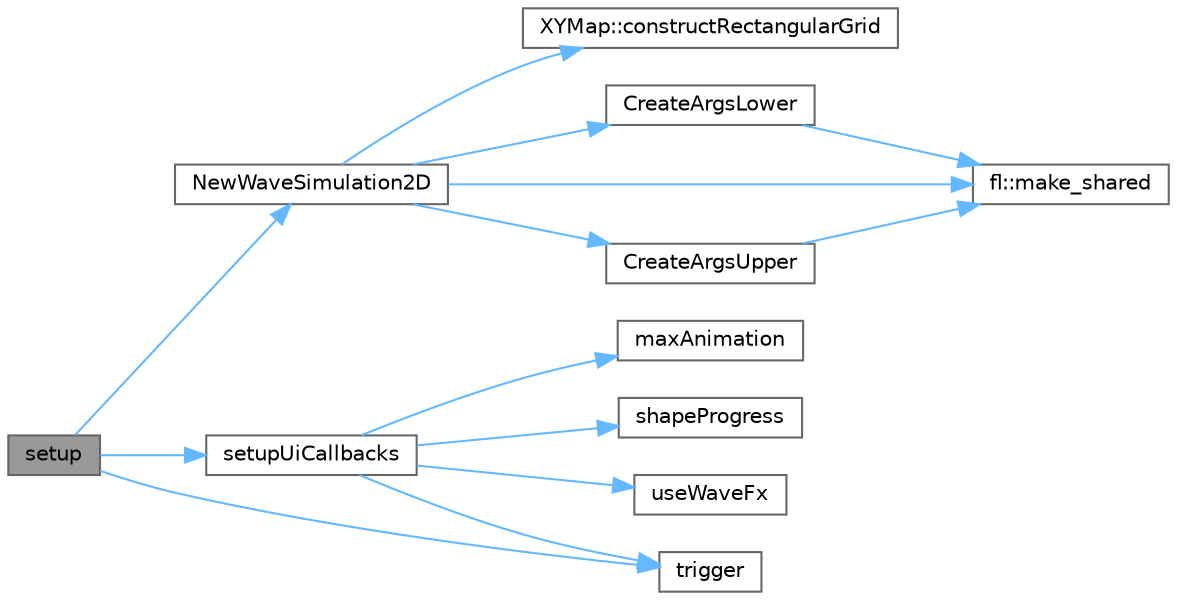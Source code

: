 digraph "setup"
{
 // INTERACTIVE_SVG=YES
 // LATEX_PDF_SIZE
  bgcolor="transparent";
  edge [fontname=Helvetica,fontsize=10,labelfontname=Helvetica,labelfontsize=10];
  node [fontname=Helvetica,fontsize=10,shape=box,height=0.2,width=0.4];
  rankdir="LR";
  Node1 [id="Node000001",label="setup",height=0.2,width=0.4,color="gray40", fillcolor="grey60", style="filled", fontcolor="black",tooltip=" "];
  Node1 -> Node2 [id="edge1_Node000001_Node000002",color="steelblue1",style="solid",tooltip=" "];
  Node2 [id="Node000002",label="NewWaveSimulation2D",height=0.2,width=0.4,color="grey40", fillcolor="white", style="filled",URL="$de/d3f/examples_2_downscale_2src_2wave_8cpp_a5b3bc4e56862b14d85eb4d03a0c81b44.html#a5b3bc4e56862b14d85eb4d03a0c81b44",tooltip=" "];
  Node2 -> Node3 [id="edge2_Node000002_Node000003",color="steelblue1",style="solid",tooltip=" "];
  Node3 [id="Node000003",label="XYMap::constructRectangularGrid",height=0.2,width=0.4,color="grey40", fillcolor="white", style="filled",URL="$d7/de6/class_x_y_map_a6faeccfa39121c788943e3dc1ae6507c.html#a6faeccfa39121c788943e3dc1ae6507c",tooltip=" "];
  Node2 -> Node4 [id="edge3_Node000002_Node000004",color="steelblue1",style="solid",tooltip=" "];
  Node4 [id="Node000004",label="CreateArgsLower",height=0.2,width=0.4,color="grey40", fillcolor="white", style="filled",URL="$de/d3f/examples_2_downscale_2src_2wave_8cpp_a9c851c66f2e46b214500ec6c3722b9a4.html#a9c851c66f2e46b214500ec6c3722b9a4",tooltip=" "];
  Node4 -> Node5 [id="edge4_Node000004_Node000005",color="steelblue1",style="solid",tooltip=" "];
  Node5 [id="Node000005",label="fl::make_shared",height=0.2,width=0.4,color="grey40", fillcolor="white", style="filled",URL="$d4/d36/namespacefl_a87ae8a24cc8b709a64f39370e71846af.html#a87ae8a24cc8b709a64f39370e71846af",tooltip=" "];
  Node2 -> Node6 [id="edge5_Node000002_Node000006",color="steelblue1",style="solid",tooltip=" "];
  Node6 [id="Node000006",label="CreateArgsUpper",height=0.2,width=0.4,color="grey40", fillcolor="white", style="filled",URL="$de/d3f/examples_2_downscale_2src_2wave_8cpp_afab48463dd09a75d6a518ac33378eda4.html#afab48463dd09a75d6a518ac33378eda4",tooltip=" "];
  Node6 -> Node5 [id="edge6_Node000006_Node000005",color="steelblue1",style="solid",tooltip=" "];
  Node2 -> Node5 [id="edge7_Node000002_Node000005",color="steelblue1",style="solid",tooltip=" "];
  Node1 -> Node7 [id="edge8_Node000001_Node000007",color="steelblue1",style="solid",tooltip=" "];
  Node7 [id="Node000007",label="setupUiCallbacks",height=0.2,width=0.4,color="grey40", fillcolor="white", style="filled",URL="$d7/d3b/complex_8h_a893c59eb458bea800b5e5e5c1bf57fcd.html#a893c59eb458bea800b5e5e5c1bf57fcd",tooltip=" "];
  Node7 -> Node8 [id="edge9_Node000007_Node000008",color="steelblue1",style="solid",tooltip=" "];
  Node8 [id="Node000008",label="maxAnimation",height=0.2,width=0.4,color="grey40", fillcolor="white", style="filled",URL="$d6/d1a/examples_2_downscale_2downscale_8h_a7c16ec41fbd080f3cff7bb7e0219e3f3.html#a7c16ec41fbd080f3cff7bb7e0219e3f3",tooltip=" "];
  Node7 -> Node9 [id="edge10_Node000007_Node000009",color="steelblue1",style="solid",tooltip=" "];
  Node9 [id="Node000009",label="shapeProgress",height=0.2,width=0.4,color="grey40", fillcolor="white", style="filled",URL="$d6/d1a/examples_2_downscale_2downscale_8h_ad64ba1c6fc79ef2dee26cd34dc88359f.html#ad64ba1c6fc79ef2dee26cd34dc88359f",tooltip=" "];
  Node7 -> Node10 [id="edge11_Node000007_Node000010",color="steelblue1",style="solid",tooltip=" "];
  Node10 [id="Node000010",label="trigger",height=0.2,width=0.4,color="grey40", fillcolor="white", style="filled",URL="$d6/d1a/examples_2_downscale_2downscale_8h_a2c9aba64a2fdccfb6cd433b2480a0bd7.html#a2c9aba64a2fdccfb6cd433b2480a0bd7",tooltip=" "];
  Node7 -> Node11 [id="edge12_Node000007_Node000011",color="steelblue1",style="solid",tooltip=" "];
  Node11 [id="Node000011",label="useWaveFx",height=0.2,width=0.4,color="grey40", fillcolor="white", style="filled",URL="$d6/d1a/examples_2_downscale_2downscale_8h_ae6b1e320a8edd01c20e07d51b586724a.html#ae6b1e320a8edd01c20e07d51b586724a",tooltip=" "];
  Node1 -> Node10 [id="edge13_Node000001_Node000010",color="steelblue1",style="solid",tooltip=" "];
}
